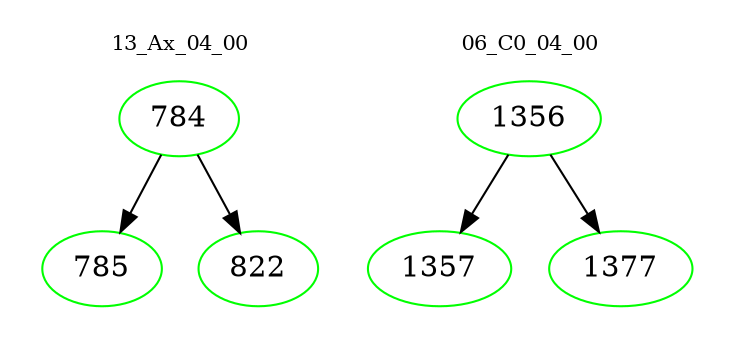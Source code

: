 digraph{
subgraph cluster_0 {
color = white
label = "13_Ax_04_00";
fontsize=10;
T0_784 [label="784", color="green"]
T0_784 -> T0_785 [color="black"]
T0_785 [label="785", color="green"]
T0_784 -> T0_822 [color="black"]
T0_822 [label="822", color="green"]
}
subgraph cluster_1 {
color = white
label = "06_C0_04_00";
fontsize=10;
T1_1356 [label="1356", color="green"]
T1_1356 -> T1_1357 [color="black"]
T1_1357 [label="1357", color="green"]
T1_1356 -> T1_1377 [color="black"]
T1_1377 [label="1377", color="green"]
}
}
